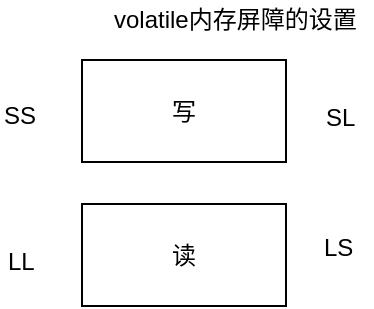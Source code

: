 <mxfile version="12.1.9" type="github" pages="1">
  <diagram id="hZeQctggh7tNMogapHVD" name="Page-1">
    <mxGraphModel dx="1887" dy="1393" grid="0" gridSize="10" guides="1" tooltips="1" connect="1" arrows="1" fold="1" page="0" pageScale="1" pageWidth="827" pageHeight="1169" math="0" shadow="0">
      <root>
        <mxCell id="0"/>
        <mxCell id="1" parent="0"/>
        <mxCell id="ByfjLrp16bgXf0-zSHsz-2" value="写" style="rounded=0;whiteSpace=wrap;html=1;" vertex="1" parent="1">
          <mxGeometry x="-710" y="-412" width="102" height="51" as="geometry"/>
        </mxCell>
        <mxCell id="ByfjLrp16bgXf0-zSHsz-5" value="读" style="rounded=0;whiteSpace=wrap;html=1;" vertex="1" parent="1">
          <mxGeometry x="-710" y="-340" width="102" height="51" as="geometry"/>
        </mxCell>
        <mxCell id="ByfjLrp16bgXf0-zSHsz-6" value="SS" style="text;html=1;resizable=0;points=[];autosize=1;align=left;verticalAlign=top;spacingTop=-4;" vertex="1" parent="1">
          <mxGeometry x="-751" y="-394" width="26" height="14" as="geometry"/>
        </mxCell>
        <mxCell id="ByfjLrp16bgXf0-zSHsz-7" value="SL" style="text;html=1;resizable=0;points=[];autosize=1;align=left;verticalAlign=top;spacingTop=-4;" vertex="1" parent="1">
          <mxGeometry x="-590" y="-393.5" width="25" height="14" as="geometry"/>
        </mxCell>
        <mxCell id="ByfjLrp16bgXf0-zSHsz-8" value="LL" style="text;html=1;resizable=0;points=[];autosize=1;align=left;verticalAlign=top;spacingTop=-4;" vertex="1" parent="1">
          <mxGeometry x="-749.5" y="-321.5" width="23" height="14" as="geometry"/>
        </mxCell>
        <mxCell id="ByfjLrp16bgXf0-zSHsz-9" value="LS" style="text;html=1;resizable=0;points=[];autosize=1;align=left;verticalAlign=top;spacingTop=-4;" vertex="1" parent="1">
          <mxGeometry x="-591.5" y="-328.5" width="25" height="14" as="geometry"/>
        </mxCell>
        <mxCell id="ByfjLrp16bgXf0-zSHsz-11" value="volatile内存屏障的设置" style="text;html=1;resizable=0;points=[];autosize=1;align=left;verticalAlign=top;spacingTop=-4;" vertex="1" parent="1">
          <mxGeometry x="-696" y="-442" width="131" height="14" as="geometry"/>
        </mxCell>
      </root>
    </mxGraphModel>
  </diagram>
</mxfile>
